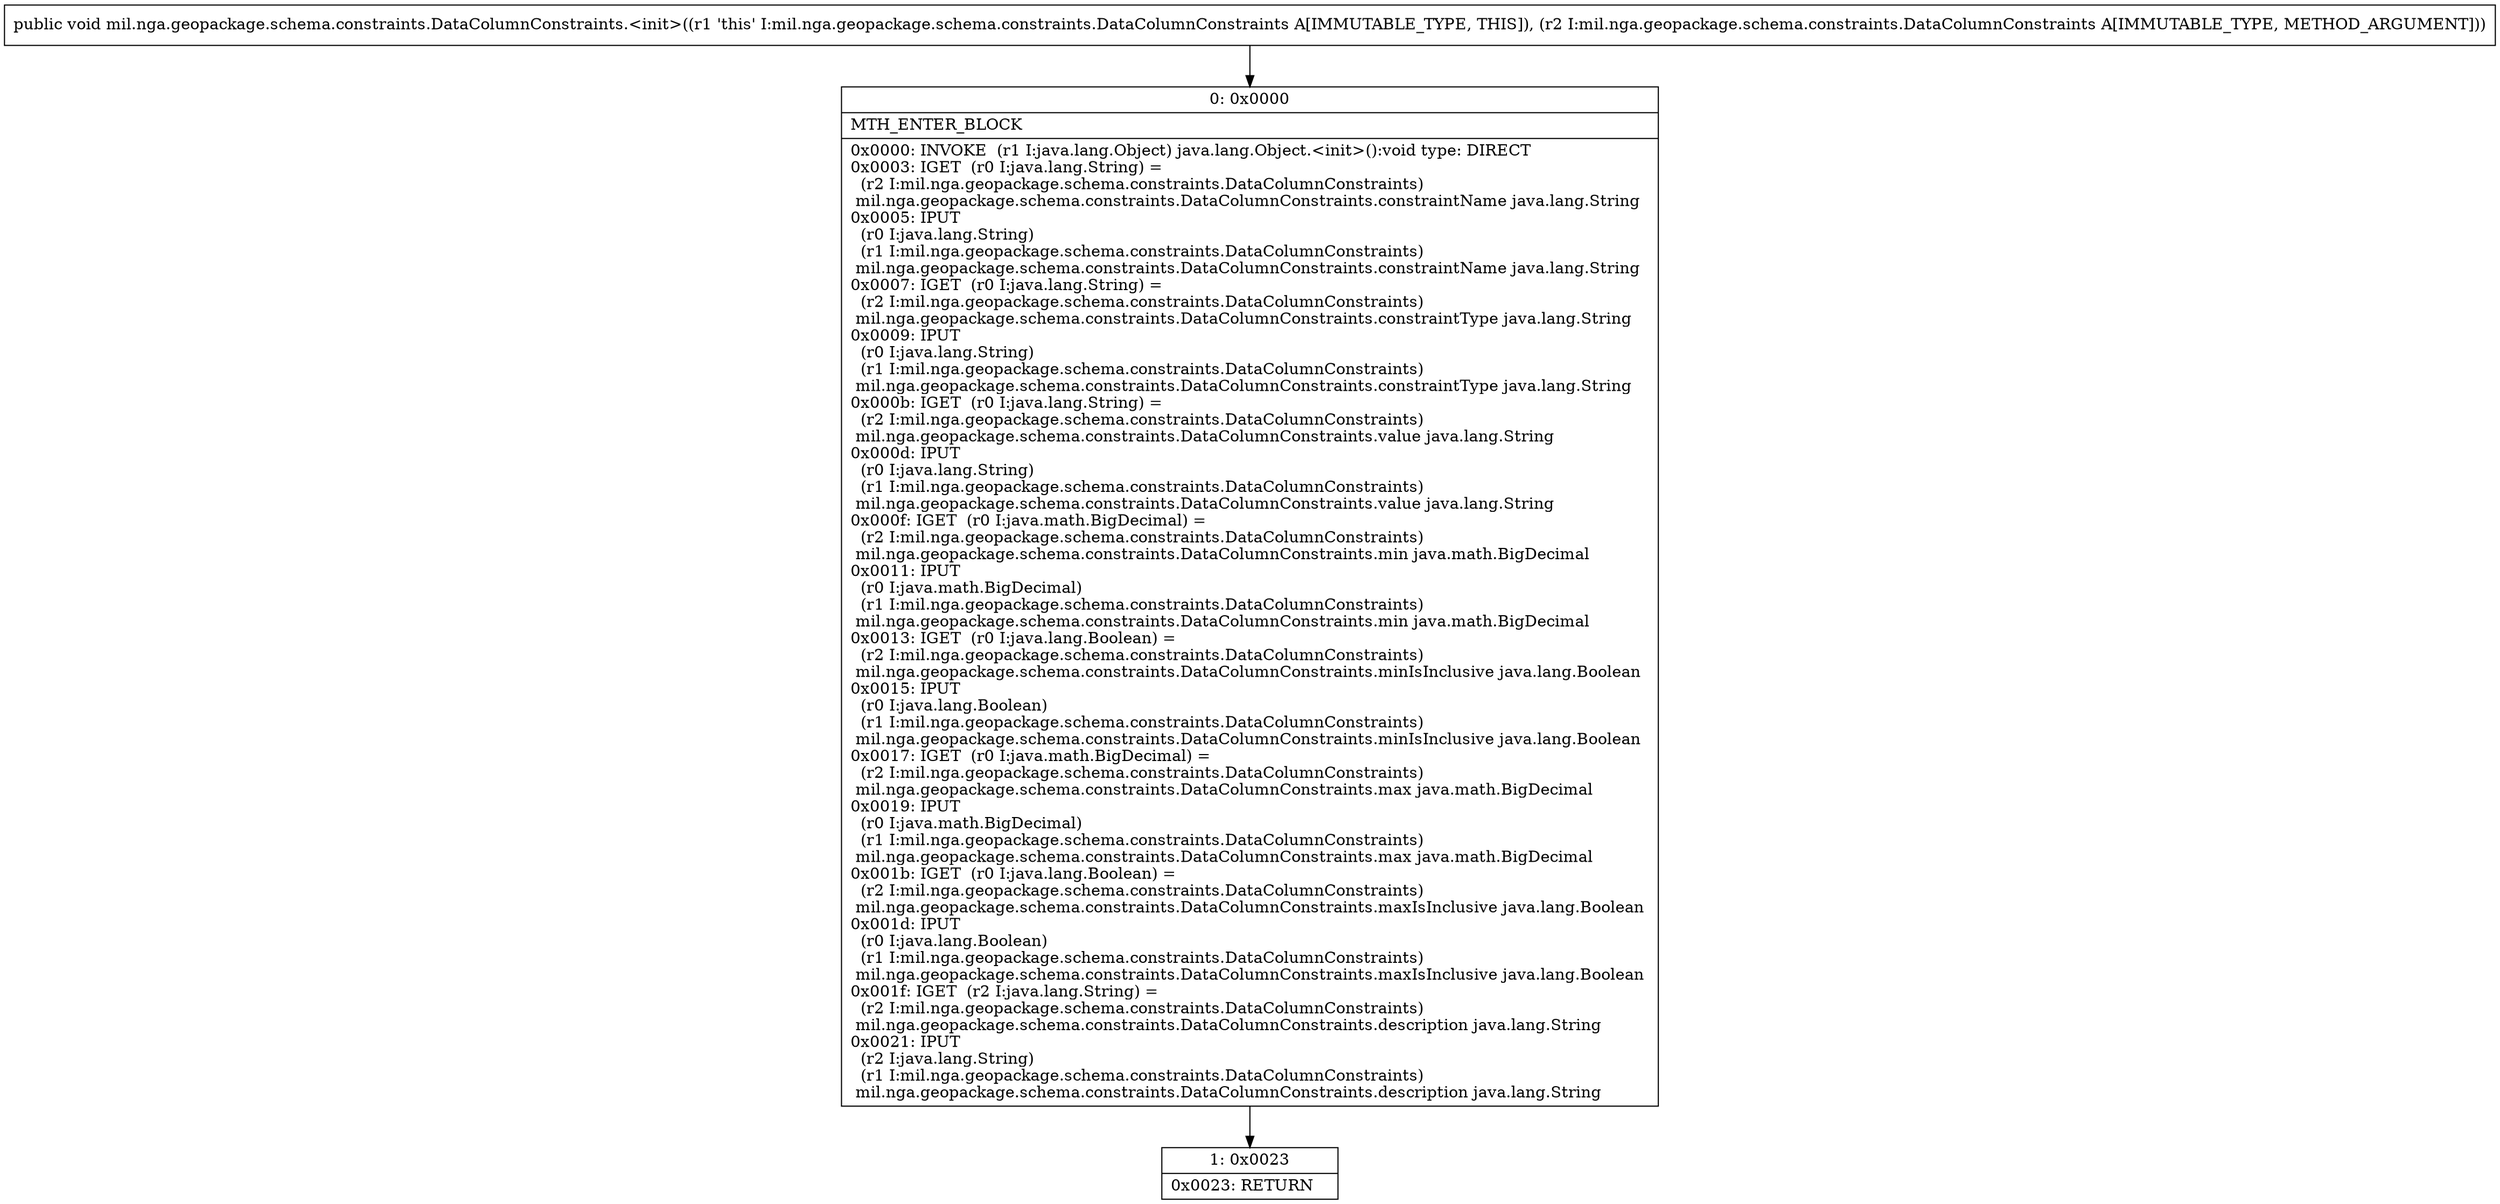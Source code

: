 digraph "CFG formil.nga.geopackage.schema.constraints.DataColumnConstraints.\<init\>(Lmil\/nga\/geopackage\/schema\/constraints\/DataColumnConstraints;)V" {
Node_0 [shape=record,label="{0\:\ 0x0000|MTH_ENTER_BLOCK\l|0x0000: INVOKE  (r1 I:java.lang.Object) java.lang.Object.\<init\>():void type: DIRECT \l0x0003: IGET  (r0 I:java.lang.String) = \l  (r2 I:mil.nga.geopackage.schema.constraints.DataColumnConstraints)\l mil.nga.geopackage.schema.constraints.DataColumnConstraints.constraintName java.lang.String \l0x0005: IPUT  \l  (r0 I:java.lang.String)\l  (r1 I:mil.nga.geopackage.schema.constraints.DataColumnConstraints)\l mil.nga.geopackage.schema.constraints.DataColumnConstraints.constraintName java.lang.String \l0x0007: IGET  (r0 I:java.lang.String) = \l  (r2 I:mil.nga.geopackage.schema.constraints.DataColumnConstraints)\l mil.nga.geopackage.schema.constraints.DataColumnConstraints.constraintType java.lang.String \l0x0009: IPUT  \l  (r0 I:java.lang.String)\l  (r1 I:mil.nga.geopackage.schema.constraints.DataColumnConstraints)\l mil.nga.geopackage.schema.constraints.DataColumnConstraints.constraintType java.lang.String \l0x000b: IGET  (r0 I:java.lang.String) = \l  (r2 I:mil.nga.geopackage.schema.constraints.DataColumnConstraints)\l mil.nga.geopackage.schema.constraints.DataColumnConstraints.value java.lang.String \l0x000d: IPUT  \l  (r0 I:java.lang.String)\l  (r1 I:mil.nga.geopackage.schema.constraints.DataColumnConstraints)\l mil.nga.geopackage.schema.constraints.DataColumnConstraints.value java.lang.String \l0x000f: IGET  (r0 I:java.math.BigDecimal) = \l  (r2 I:mil.nga.geopackage.schema.constraints.DataColumnConstraints)\l mil.nga.geopackage.schema.constraints.DataColumnConstraints.min java.math.BigDecimal \l0x0011: IPUT  \l  (r0 I:java.math.BigDecimal)\l  (r1 I:mil.nga.geopackage.schema.constraints.DataColumnConstraints)\l mil.nga.geopackage.schema.constraints.DataColumnConstraints.min java.math.BigDecimal \l0x0013: IGET  (r0 I:java.lang.Boolean) = \l  (r2 I:mil.nga.geopackage.schema.constraints.DataColumnConstraints)\l mil.nga.geopackage.schema.constraints.DataColumnConstraints.minIsInclusive java.lang.Boolean \l0x0015: IPUT  \l  (r0 I:java.lang.Boolean)\l  (r1 I:mil.nga.geopackage.schema.constraints.DataColumnConstraints)\l mil.nga.geopackage.schema.constraints.DataColumnConstraints.minIsInclusive java.lang.Boolean \l0x0017: IGET  (r0 I:java.math.BigDecimal) = \l  (r2 I:mil.nga.geopackage.schema.constraints.DataColumnConstraints)\l mil.nga.geopackage.schema.constraints.DataColumnConstraints.max java.math.BigDecimal \l0x0019: IPUT  \l  (r0 I:java.math.BigDecimal)\l  (r1 I:mil.nga.geopackage.schema.constraints.DataColumnConstraints)\l mil.nga.geopackage.schema.constraints.DataColumnConstraints.max java.math.BigDecimal \l0x001b: IGET  (r0 I:java.lang.Boolean) = \l  (r2 I:mil.nga.geopackage.schema.constraints.DataColumnConstraints)\l mil.nga.geopackage.schema.constraints.DataColumnConstraints.maxIsInclusive java.lang.Boolean \l0x001d: IPUT  \l  (r0 I:java.lang.Boolean)\l  (r1 I:mil.nga.geopackage.schema.constraints.DataColumnConstraints)\l mil.nga.geopackage.schema.constraints.DataColumnConstraints.maxIsInclusive java.lang.Boolean \l0x001f: IGET  (r2 I:java.lang.String) = \l  (r2 I:mil.nga.geopackage.schema.constraints.DataColumnConstraints)\l mil.nga.geopackage.schema.constraints.DataColumnConstraints.description java.lang.String \l0x0021: IPUT  \l  (r2 I:java.lang.String)\l  (r1 I:mil.nga.geopackage.schema.constraints.DataColumnConstraints)\l mil.nga.geopackage.schema.constraints.DataColumnConstraints.description java.lang.String \l}"];
Node_1 [shape=record,label="{1\:\ 0x0023|0x0023: RETURN   \l}"];
MethodNode[shape=record,label="{public void mil.nga.geopackage.schema.constraints.DataColumnConstraints.\<init\>((r1 'this' I:mil.nga.geopackage.schema.constraints.DataColumnConstraints A[IMMUTABLE_TYPE, THIS]), (r2 I:mil.nga.geopackage.schema.constraints.DataColumnConstraints A[IMMUTABLE_TYPE, METHOD_ARGUMENT])) }"];
MethodNode -> Node_0;
Node_0 -> Node_1;
}

